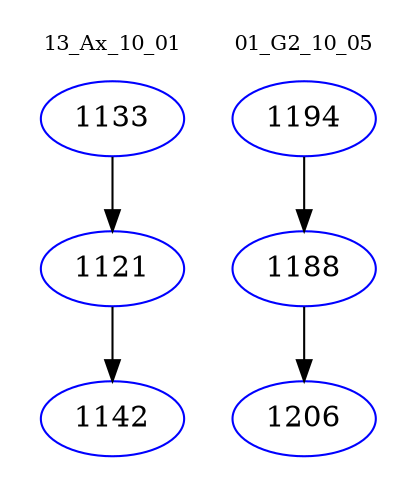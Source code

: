 digraph{
subgraph cluster_0 {
color = white
label = "13_Ax_10_01";
fontsize=10;
T0_1133 [label="1133", color="blue"]
T0_1133 -> T0_1121 [color="black"]
T0_1121 [label="1121", color="blue"]
T0_1121 -> T0_1142 [color="black"]
T0_1142 [label="1142", color="blue"]
}
subgraph cluster_1 {
color = white
label = "01_G2_10_05";
fontsize=10;
T1_1194 [label="1194", color="blue"]
T1_1194 -> T1_1188 [color="black"]
T1_1188 [label="1188", color="blue"]
T1_1188 -> T1_1206 [color="black"]
T1_1206 [label="1206", color="blue"]
}
}
